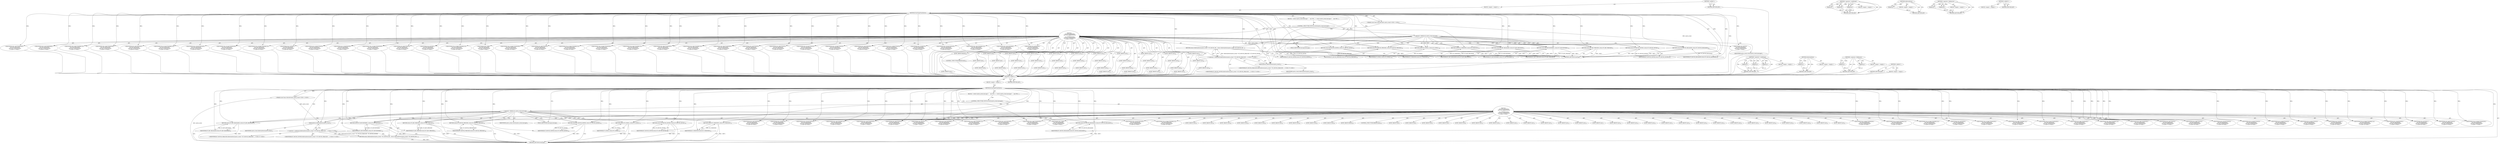 digraph "&lt;global&gt;" {
vulnerable_6 [label=<(METHOD,&lt;global&gt;)<SUB>1</SUB>>];
vulnerable_7 [label=<(BLOCK,&lt;empty&gt;,&lt;empty&gt;)<SUB>1</SUB>>];
vulnerable_8 [label=<(METHOD,EventTypeFromNative)<SUB>1</SUB>>];
vulnerable_9 [label="<(PARAM,const base::NativeEvent&amp; native_event)<SUB>1</SUB>>"];
vulnerable_10 [label=<(BLOCK,{
  switch (native_event.message) {
    case WM...,{
  switch (native_event.message) {
    case WM...)<SUB>1</SUB>>];
vulnerable_11 [label=<(CONTROL_STRUCTURE,SWITCH,switch(native_event.message))<SUB>2</SUB>>];
vulnerable_12 [label=<(&lt;operator&gt;.fieldAccess,native_event.message)<SUB>2</SUB>>];
vulnerable_13 [label=<(IDENTIFIER,native_event,switch(native_event.message))<SUB>2</SUB>>];
vulnerable_14 [label=<(FIELD_IDENTIFIER,message,message)<SUB>2</SUB>>];
vulnerable_15 [label="<(BLOCK,{
    case WM_KEYDOWN:
    case WM_SYSKEYDOWN:
...,{
    case WM_KEYDOWN:
    case WM_SYSKEYDOWN:
...)<SUB>2</SUB>>"];
vulnerable_16 [label=<(JUMP_TARGET,case)<SUB>3</SUB>>];
vulnerable_17 [label="<(IDENTIFIER,WM_KEYDOWN,{
    case WM_KEYDOWN:
    case WM_SYSKEYDOWN:
...)<SUB>3</SUB>>"];
vulnerable_18 [label=<(JUMP_TARGET,case)<SUB>4</SUB>>];
vulnerable_19 [label="<(IDENTIFIER,WM_SYSKEYDOWN,{
    case WM_KEYDOWN:
    case WM_SYSKEYDOWN:
...)<SUB>4</SUB>>"];
vulnerable_20 [label=<(JUMP_TARGET,case)<SUB>5</SUB>>];
vulnerable_21 [label="<(IDENTIFIER,WM_CHAR,{
    case WM_KEYDOWN:
    case WM_SYSKEYDOWN:
...)<SUB>5</SUB>>"];
vulnerable_22 [label=<(RETURN,return ET_KEY_PRESSED;,return ET_KEY_PRESSED;)<SUB>6</SUB>>];
vulnerable_23 [label=<(IDENTIFIER,ET_KEY_PRESSED,return ET_KEY_PRESSED;)<SUB>6</SUB>>];
vulnerable_24 [label=<(JUMP_TARGET,case)<SUB>7</SUB>>];
vulnerable_25 [label="<(IDENTIFIER,WM_KEYUP,{
    case WM_KEYDOWN:
    case WM_SYSKEYDOWN:
...)<SUB>7</SUB>>"];
vulnerable_26 [label=<(JUMP_TARGET,case)<SUB>8</SUB>>];
vulnerable_27 [label="<(IDENTIFIER,WM_SYSKEYUP,{
    case WM_KEYDOWN:
    case WM_SYSKEYDOWN:
...)<SUB>8</SUB>>"];
vulnerable_28 [label=<(RETURN,return ET_KEY_RELEASED;,return ET_KEY_RELEASED;)<SUB>9</SUB>>];
vulnerable_29 [label=<(IDENTIFIER,ET_KEY_RELEASED,return ET_KEY_RELEASED;)<SUB>9</SUB>>];
vulnerable_30 [label=<(JUMP_TARGET,case)<SUB>10</SUB>>];
vulnerable_31 [label="<(IDENTIFIER,WM_LBUTTONDBLCLK,{
    case WM_KEYDOWN:
    case WM_SYSKEYDOWN:
...)<SUB>10</SUB>>"];
vulnerable_32 [label=<(JUMP_TARGET,case)<SUB>11</SUB>>];
vulnerable_33 [label="<(IDENTIFIER,WM_LBUTTONDOWN,{
    case WM_KEYDOWN:
    case WM_SYSKEYDOWN:
...)<SUB>11</SUB>>"];
vulnerable_34 [label=<(JUMP_TARGET,case)<SUB>12</SUB>>];
vulnerable_35 [label="<(IDENTIFIER,WM_MBUTTONDBLCLK,{
    case WM_KEYDOWN:
    case WM_SYSKEYDOWN:
...)<SUB>12</SUB>>"];
vulnerable_36 [label=<(JUMP_TARGET,case)<SUB>13</SUB>>];
vulnerable_37 [label="<(IDENTIFIER,WM_MBUTTONDOWN,{
    case WM_KEYDOWN:
    case WM_SYSKEYDOWN:
...)<SUB>13</SUB>>"];
vulnerable_38 [label=<(JUMP_TARGET,case)<SUB>14</SUB>>];
vulnerable_39 [label="<(IDENTIFIER,WM_NCLBUTTONDBLCLK,{
    case WM_KEYDOWN:
    case WM_SYSKEYDOWN:
...)<SUB>14</SUB>>"];
vulnerable_40 [label=<(JUMP_TARGET,case)<SUB>15</SUB>>];
vulnerable_41 [label="<(IDENTIFIER,WM_NCLBUTTONDOWN,{
    case WM_KEYDOWN:
    case WM_SYSKEYDOWN:
...)<SUB>15</SUB>>"];
vulnerable_42 [label=<(JUMP_TARGET,case)<SUB>16</SUB>>];
vulnerable_43 [label="<(IDENTIFIER,WM_NCMBUTTONDBLCLK,{
    case WM_KEYDOWN:
    case WM_SYSKEYDOWN:
...)<SUB>16</SUB>>"];
vulnerable_44 [label=<(JUMP_TARGET,case)<SUB>17</SUB>>];
vulnerable_45 [label="<(IDENTIFIER,WM_NCMBUTTONDOWN,{
    case WM_KEYDOWN:
    case WM_SYSKEYDOWN:
...)<SUB>17</SUB>>"];
vulnerable_46 [label=<(JUMP_TARGET,case)<SUB>18</SUB>>];
vulnerable_47 [label="<(IDENTIFIER,WM_NCRBUTTONDBLCLK,{
    case WM_KEYDOWN:
    case WM_SYSKEYDOWN:
...)<SUB>18</SUB>>"];
vulnerable_48 [label=<(JUMP_TARGET,case)<SUB>19</SUB>>];
vulnerable_49 [label="<(IDENTIFIER,WM_NCRBUTTONDOWN,{
    case WM_KEYDOWN:
    case WM_SYSKEYDOWN:
...)<SUB>19</SUB>>"];
vulnerable_50 [label=<(JUMP_TARGET,case)<SUB>20</SUB>>];
vulnerable_51 [label="<(IDENTIFIER,WM_NCXBUTTONDBLCLK,{
    case WM_KEYDOWN:
    case WM_SYSKEYDOWN:
...)<SUB>20</SUB>>"];
vulnerable_52 [label=<(JUMP_TARGET,case)<SUB>21</SUB>>];
vulnerable_53 [label="<(IDENTIFIER,WM_NCXBUTTONDOWN,{
    case WM_KEYDOWN:
    case WM_SYSKEYDOWN:
...)<SUB>21</SUB>>"];
vulnerable_54 [label=<(JUMP_TARGET,case)<SUB>22</SUB>>];
vulnerable_55 [label="<(IDENTIFIER,WM_RBUTTONDBLCLK,{
    case WM_KEYDOWN:
    case WM_SYSKEYDOWN:
...)<SUB>22</SUB>>"];
vulnerable_56 [label=<(JUMP_TARGET,case)<SUB>23</SUB>>];
vulnerable_57 [label="<(IDENTIFIER,WM_RBUTTONDOWN,{
    case WM_KEYDOWN:
    case WM_SYSKEYDOWN:
...)<SUB>23</SUB>>"];
vulnerable_58 [label=<(JUMP_TARGET,case)<SUB>24</SUB>>];
vulnerable_59 [label="<(IDENTIFIER,WM_XBUTTONDBLCLK,{
    case WM_KEYDOWN:
    case WM_SYSKEYDOWN:
...)<SUB>24</SUB>>"];
vulnerable_60 [label=<(JUMP_TARGET,case)<SUB>25</SUB>>];
vulnerable_61 [label="<(IDENTIFIER,WM_XBUTTONDOWN,{
    case WM_KEYDOWN:
    case WM_SYSKEYDOWN:
...)<SUB>25</SUB>>"];
vulnerable_62 [label=<(RETURN,return ET_MOUSE_PRESSED;,return ET_MOUSE_PRESSED;)<SUB>26</SUB>>];
vulnerable_63 [label=<(IDENTIFIER,ET_MOUSE_PRESSED,return ET_MOUSE_PRESSED;)<SUB>26</SUB>>];
vulnerable_64 [label=<(JUMP_TARGET,case)<SUB>27</SUB>>];
vulnerable_65 [label="<(IDENTIFIER,WM_LBUTTONUP,{
    case WM_KEYDOWN:
    case WM_SYSKEYDOWN:
...)<SUB>27</SUB>>"];
vulnerable_66 [label=<(JUMP_TARGET,case)<SUB>28</SUB>>];
vulnerable_67 [label="<(IDENTIFIER,WM_MBUTTONUP,{
    case WM_KEYDOWN:
    case WM_SYSKEYDOWN:
...)<SUB>28</SUB>>"];
vulnerable_68 [label=<(JUMP_TARGET,case)<SUB>29</SUB>>];
vulnerable_69 [label="<(IDENTIFIER,WM_NCLBUTTONUP,{
    case WM_KEYDOWN:
    case WM_SYSKEYDOWN:
...)<SUB>29</SUB>>"];
vulnerable_70 [label=<(JUMP_TARGET,case)<SUB>30</SUB>>];
vulnerable_71 [label="<(IDENTIFIER,WM_NCMBUTTONUP,{
    case WM_KEYDOWN:
    case WM_SYSKEYDOWN:
...)<SUB>30</SUB>>"];
vulnerable_72 [label=<(JUMP_TARGET,case)<SUB>31</SUB>>];
vulnerable_73 [label="<(IDENTIFIER,WM_NCRBUTTONUP,{
    case WM_KEYDOWN:
    case WM_SYSKEYDOWN:
...)<SUB>31</SUB>>"];
vulnerable_74 [label=<(JUMP_TARGET,case)<SUB>32</SUB>>];
vulnerable_75 [label="<(IDENTIFIER,WM_NCXBUTTONUP,{
    case WM_KEYDOWN:
    case WM_SYSKEYDOWN:
...)<SUB>32</SUB>>"];
vulnerable_76 [label=<(JUMP_TARGET,case)<SUB>33</SUB>>];
vulnerable_77 [label="<(IDENTIFIER,WM_RBUTTONUP,{
    case WM_KEYDOWN:
    case WM_SYSKEYDOWN:
...)<SUB>33</SUB>>"];
vulnerable_78 [label=<(JUMP_TARGET,case)<SUB>34</SUB>>];
vulnerable_79 [label="<(IDENTIFIER,WM_XBUTTONUP,{
    case WM_KEYDOWN:
    case WM_SYSKEYDOWN:
...)<SUB>34</SUB>>"];
vulnerable_80 [label=<(RETURN,return ET_MOUSE_RELEASED;,return ET_MOUSE_RELEASED;)<SUB>35</SUB>>];
vulnerable_81 [label=<(IDENTIFIER,ET_MOUSE_RELEASED,return ET_MOUSE_RELEASED;)<SUB>35</SUB>>];
vulnerable_82 [label=<(JUMP_TARGET,case)<SUB>36</SUB>>];
vulnerable_83 [label="<(IDENTIFIER,WM_MOUSEMOVE,{
    case WM_KEYDOWN:
    case WM_SYSKEYDOWN:
...)<SUB>36</SUB>>"];
vulnerable_84 [label=<(RETURN,return IsButtonDown(native_event) ? ET_MOUSE_DR...,return IsButtonDown(native_event) ? ET_MOUSE_DR...)<SUB>37</SUB>>];
vulnerable_85 [label="<(&lt;operator&gt;.conditional,IsButtonDown(native_event) ? ET_MOUSE_DRAGGED :...)<SUB>37</SUB>>"];
vulnerable_86 [label=<(IsButtonDown,IsButtonDown(native_event))<SUB>37</SUB>>];
vulnerable_87 [label=<(IDENTIFIER,native_event,IsButtonDown(native_event))<SUB>37</SUB>>];
vulnerable_88 [label="<(IDENTIFIER,ET_MOUSE_DRAGGED,IsButtonDown(native_event) ? ET_MOUSE_DRAGGED :...)<SUB>37</SUB>>"];
vulnerable_89 [label="<(IDENTIFIER,ET_MOUSE_MOVED,IsButtonDown(native_event) ? ET_MOUSE_DRAGGED :...)<SUB>37</SUB>>"];
vulnerable_90 [label=<(JUMP_TARGET,case)<SUB>38</SUB>>];
vulnerable_91 [label="<(IDENTIFIER,WM_NCMOUSEMOVE,{
    case WM_KEYDOWN:
    case WM_SYSKEYDOWN:
...)<SUB>38</SUB>>"];
vulnerable_92 [label=<(RETURN,return ET_MOUSE_MOVED;,return ET_MOUSE_MOVED;)<SUB>39</SUB>>];
vulnerable_93 [label=<(IDENTIFIER,ET_MOUSE_MOVED,return ET_MOUSE_MOVED;)<SUB>39</SUB>>];
vulnerable_94 [label=<(JUMP_TARGET,case)<SUB>40</SUB>>];
vulnerable_95 [label="<(IDENTIFIER,WM_MOUSEWHEEL,{
    case WM_KEYDOWN:
    case WM_SYSKEYDOWN:
...)<SUB>40</SUB>>"];
vulnerable_96 [label=<(RETURN,return ET_MOUSEWHEEL;,return ET_MOUSEWHEEL;)<SUB>41</SUB>>];
vulnerable_97 [label=<(IDENTIFIER,ET_MOUSEWHEEL,return ET_MOUSEWHEEL;)<SUB>41</SUB>>];
vulnerable_98 [label=<(JUMP_TARGET,case)<SUB>42</SUB>>];
vulnerable_99 [label="<(IDENTIFIER,WM_MOUSELEAVE,{
    case WM_KEYDOWN:
    case WM_SYSKEYDOWN:
...)<SUB>42</SUB>>"];
vulnerable_100 [label=<(JUMP_TARGET,case)<SUB>43</SUB>>];
vulnerable_101 [label="<(IDENTIFIER,WM_NCMOUSELEAVE,{
    case WM_KEYDOWN:
    case WM_SYSKEYDOWN:
...)<SUB>43</SUB>>"];
vulnerable_102 [label=<(RETURN,return ET_MOUSE_EXITED;,return ET_MOUSE_EXITED;)<SUB>44</SUB>>];
vulnerable_103 [label=<(IDENTIFIER,ET_MOUSE_EXITED,return ET_MOUSE_EXITED;)<SUB>44</SUB>>];
vulnerable_104 [label=<(JUMP_TARGET,case)<SUB>45</SUB>>];
vulnerable_105 [label="<(IDENTIFIER,WM_VSCROLL,{
    case WM_KEYDOWN:
    case WM_SYSKEYDOWN:
...)<SUB>45</SUB>>"];
vulnerable_106 [label=<(JUMP_TARGET,case)<SUB>46</SUB>>];
vulnerable_107 [label="<(IDENTIFIER,WM_HSCROLL,{
    case WM_KEYDOWN:
    case WM_SYSKEYDOWN:
...)<SUB>46</SUB>>"];
vulnerable_108 [label=<(RETURN,return ET_SCROLL;,return ET_SCROLL;)<SUB>47</SUB>>];
vulnerable_109 [label=<(IDENTIFIER,ET_SCROLL,return ET_SCROLL;)<SUB>47</SUB>>];
vulnerable_110 [label=<(JUMP_TARGET,default)<SUB>48</SUB>>];
vulnerable_111 [label=<(CONTROL_STRUCTURE,BREAK,break;)<SUB>49</SUB>>];
vulnerable_112 [label=<(RETURN,return ET_UNKNOWN;,return ET_UNKNOWN;)<SUB>51</SUB>>];
vulnerable_113 [label=<(IDENTIFIER,ET_UNKNOWN,return ET_UNKNOWN;)<SUB>51</SUB>>];
vulnerable_114 [label=<(METHOD_RETURN,EventType)<SUB>1</SUB>>];
vulnerable_116 [label=<(METHOD_RETURN,ANY)<SUB>1</SUB>>];
vulnerable_138 [label=<(METHOD,&lt;operator&gt;.conditional)>];
vulnerable_139 [label=<(PARAM,p1)>];
vulnerable_140 [label=<(PARAM,p2)>];
vulnerable_141 [label=<(PARAM,p3)>];
vulnerable_142 [label=<(BLOCK,&lt;empty&gt;,&lt;empty&gt;)>];
vulnerable_143 [label=<(METHOD_RETURN,ANY)>];
vulnerable_144 [label=<(METHOD,IsButtonDown)>];
vulnerable_145 [label=<(PARAM,p1)>];
vulnerable_146 [label=<(BLOCK,&lt;empty&gt;,&lt;empty&gt;)>];
vulnerable_147 [label=<(METHOD_RETURN,ANY)>];
vulnerable_133 [label=<(METHOD,&lt;operator&gt;.fieldAccess)>];
vulnerable_134 [label=<(PARAM,p1)>];
vulnerable_135 [label=<(PARAM,p2)>];
vulnerable_136 [label=<(BLOCK,&lt;empty&gt;,&lt;empty&gt;)>];
vulnerable_137 [label=<(METHOD_RETURN,ANY)>];
vulnerable_127 [label=<(METHOD,&lt;global&gt;)<SUB>1</SUB>>];
vulnerable_128 [label=<(BLOCK,&lt;empty&gt;,&lt;empty&gt;)>];
vulnerable_129 [label=<(METHOD_RETURN,ANY)>];
fixed_6 [label=<(METHOD,&lt;global&gt;)<SUB>1</SUB>>];
fixed_7 [label=<(BLOCK,&lt;empty&gt;,&lt;empty&gt;)<SUB>1</SUB>>];
fixed_8 [label=<(METHOD,EventTypeFromNative)<SUB>1</SUB>>];
fixed_9 [label="<(PARAM,const base::NativeEvent&amp; native_event)<SUB>1</SUB>>"];
fixed_10 [label=<(BLOCK,{
  switch (native_event.message) {
    case WM...,{
  switch (native_event.message) {
    case WM...)<SUB>1</SUB>>];
fixed_11 [label=<(CONTROL_STRUCTURE,SWITCH,switch(native_event.message))<SUB>2</SUB>>];
fixed_12 [label=<(&lt;operator&gt;.fieldAccess,native_event.message)<SUB>2</SUB>>];
fixed_13 [label=<(IDENTIFIER,native_event,switch(native_event.message))<SUB>2</SUB>>];
fixed_14 [label=<(FIELD_IDENTIFIER,message,message)<SUB>2</SUB>>];
fixed_15 [label="<(BLOCK,{
    case WM_KEYDOWN:
    case WM_SYSKEYDOWN:
...,{
    case WM_KEYDOWN:
    case WM_SYSKEYDOWN:
...)<SUB>2</SUB>>"];
fixed_16 [label=<(JUMP_TARGET,case)<SUB>3</SUB>>];
fixed_17 [label="<(IDENTIFIER,WM_KEYDOWN,{
    case WM_KEYDOWN:
    case WM_SYSKEYDOWN:
...)<SUB>3</SUB>>"];
fixed_18 [label=<(JUMP_TARGET,case)<SUB>4</SUB>>];
fixed_19 [label="<(IDENTIFIER,WM_SYSKEYDOWN,{
    case WM_KEYDOWN:
    case WM_SYSKEYDOWN:
...)<SUB>4</SUB>>"];
fixed_20 [label=<(JUMP_TARGET,case)<SUB>5</SUB>>];
fixed_21 [label="<(IDENTIFIER,WM_CHAR,{
    case WM_KEYDOWN:
    case WM_SYSKEYDOWN:
...)<SUB>5</SUB>>"];
fixed_22 [label=<(RETURN,return ET_KEY_PRESSED;,return ET_KEY_PRESSED;)<SUB>6</SUB>>];
fixed_23 [label=<(IDENTIFIER,ET_KEY_PRESSED,return ET_KEY_PRESSED;)<SUB>6</SUB>>];
fixed_24 [label=<(JUMP_TARGET,case)<SUB>7</SUB>>];
fixed_25 [label="<(IDENTIFIER,WM_KEYUP,{
    case WM_KEYDOWN:
    case WM_SYSKEYDOWN:
...)<SUB>7</SUB>>"];
fixed_26 [label=<(JUMP_TARGET,case)<SUB>8</SUB>>];
fixed_27 [label="<(IDENTIFIER,WM_SYSKEYUP,{
    case WM_KEYDOWN:
    case WM_SYSKEYDOWN:
...)<SUB>8</SUB>>"];
fixed_28 [label=<(RETURN,return ET_KEY_RELEASED;,return ET_KEY_RELEASED;)<SUB>9</SUB>>];
fixed_29 [label=<(IDENTIFIER,ET_KEY_RELEASED,return ET_KEY_RELEASED;)<SUB>9</SUB>>];
fixed_30 [label=<(JUMP_TARGET,case)<SUB>10</SUB>>];
fixed_31 [label="<(IDENTIFIER,WM_LBUTTONDBLCLK,{
    case WM_KEYDOWN:
    case WM_SYSKEYDOWN:
...)<SUB>10</SUB>>"];
fixed_32 [label=<(JUMP_TARGET,case)<SUB>11</SUB>>];
fixed_33 [label="<(IDENTIFIER,WM_LBUTTONDOWN,{
    case WM_KEYDOWN:
    case WM_SYSKEYDOWN:
...)<SUB>11</SUB>>"];
fixed_34 [label=<(JUMP_TARGET,case)<SUB>12</SUB>>];
fixed_35 [label="<(IDENTIFIER,WM_MBUTTONDBLCLK,{
    case WM_KEYDOWN:
    case WM_SYSKEYDOWN:
...)<SUB>12</SUB>>"];
fixed_36 [label=<(JUMP_TARGET,case)<SUB>13</SUB>>];
fixed_37 [label="<(IDENTIFIER,WM_MBUTTONDOWN,{
    case WM_KEYDOWN:
    case WM_SYSKEYDOWN:
...)<SUB>13</SUB>>"];
fixed_38 [label=<(JUMP_TARGET,case)<SUB>14</SUB>>];
fixed_39 [label="<(IDENTIFIER,WM_NCLBUTTONDBLCLK,{
    case WM_KEYDOWN:
    case WM_SYSKEYDOWN:
...)<SUB>14</SUB>>"];
fixed_40 [label=<(JUMP_TARGET,case)<SUB>15</SUB>>];
fixed_41 [label="<(IDENTIFIER,WM_NCLBUTTONDOWN,{
    case WM_KEYDOWN:
    case WM_SYSKEYDOWN:
...)<SUB>15</SUB>>"];
fixed_42 [label=<(JUMP_TARGET,case)<SUB>16</SUB>>];
fixed_43 [label="<(IDENTIFIER,WM_NCMBUTTONDBLCLK,{
    case WM_KEYDOWN:
    case WM_SYSKEYDOWN:
...)<SUB>16</SUB>>"];
fixed_44 [label=<(JUMP_TARGET,case)<SUB>17</SUB>>];
fixed_45 [label="<(IDENTIFIER,WM_NCMBUTTONDOWN,{
    case WM_KEYDOWN:
    case WM_SYSKEYDOWN:
...)<SUB>17</SUB>>"];
fixed_46 [label=<(JUMP_TARGET,case)<SUB>18</SUB>>];
fixed_47 [label="<(IDENTIFIER,WM_NCRBUTTONDBLCLK,{
    case WM_KEYDOWN:
    case WM_SYSKEYDOWN:
...)<SUB>18</SUB>>"];
fixed_48 [label=<(JUMP_TARGET,case)<SUB>19</SUB>>];
fixed_49 [label="<(IDENTIFIER,WM_NCRBUTTONDOWN,{
    case WM_KEYDOWN:
    case WM_SYSKEYDOWN:
...)<SUB>19</SUB>>"];
fixed_50 [label=<(JUMP_TARGET,case)<SUB>20</SUB>>];
fixed_51 [label="<(IDENTIFIER,WM_NCXBUTTONDBLCLK,{
    case WM_KEYDOWN:
    case WM_SYSKEYDOWN:
...)<SUB>20</SUB>>"];
fixed_52 [label=<(JUMP_TARGET,case)<SUB>21</SUB>>];
fixed_53 [label="<(IDENTIFIER,WM_NCXBUTTONDOWN,{
    case WM_KEYDOWN:
    case WM_SYSKEYDOWN:
...)<SUB>21</SUB>>"];
fixed_54 [label=<(JUMP_TARGET,case)<SUB>22</SUB>>];
fixed_55 [label="<(IDENTIFIER,WM_RBUTTONDBLCLK,{
    case WM_KEYDOWN:
    case WM_SYSKEYDOWN:
...)<SUB>22</SUB>>"];
fixed_56 [label=<(JUMP_TARGET,case)<SUB>23</SUB>>];
fixed_57 [label="<(IDENTIFIER,WM_RBUTTONDOWN,{
    case WM_KEYDOWN:
    case WM_SYSKEYDOWN:
...)<SUB>23</SUB>>"];
fixed_58 [label=<(JUMP_TARGET,case)<SUB>24</SUB>>];
fixed_59 [label="<(IDENTIFIER,WM_XBUTTONDBLCLK,{
    case WM_KEYDOWN:
    case WM_SYSKEYDOWN:
...)<SUB>24</SUB>>"];
fixed_60 [label=<(JUMP_TARGET,case)<SUB>25</SUB>>];
fixed_61 [label="<(IDENTIFIER,WM_XBUTTONDOWN,{
    case WM_KEYDOWN:
    case WM_SYSKEYDOWN:
...)<SUB>25</SUB>>"];
fixed_62 [label=<(RETURN,return ET_MOUSE_PRESSED;,return ET_MOUSE_PRESSED;)<SUB>26</SUB>>];
fixed_63 [label=<(IDENTIFIER,ET_MOUSE_PRESSED,return ET_MOUSE_PRESSED;)<SUB>26</SUB>>];
fixed_64 [label=<(JUMP_TARGET,case)<SUB>27</SUB>>];
fixed_65 [label="<(IDENTIFIER,WM_LBUTTONUP,{
    case WM_KEYDOWN:
    case WM_SYSKEYDOWN:
...)<SUB>27</SUB>>"];
fixed_66 [label=<(JUMP_TARGET,case)<SUB>28</SUB>>];
fixed_67 [label="<(IDENTIFIER,WM_MBUTTONUP,{
    case WM_KEYDOWN:
    case WM_SYSKEYDOWN:
...)<SUB>28</SUB>>"];
fixed_68 [label=<(JUMP_TARGET,case)<SUB>29</SUB>>];
fixed_69 [label="<(IDENTIFIER,WM_NCLBUTTONUP,{
    case WM_KEYDOWN:
    case WM_SYSKEYDOWN:
...)<SUB>29</SUB>>"];
fixed_70 [label=<(JUMP_TARGET,case)<SUB>30</SUB>>];
fixed_71 [label="<(IDENTIFIER,WM_NCMBUTTONUP,{
    case WM_KEYDOWN:
    case WM_SYSKEYDOWN:
...)<SUB>30</SUB>>"];
fixed_72 [label=<(JUMP_TARGET,case)<SUB>31</SUB>>];
fixed_73 [label="<(IDENTIFIER,WM_NCRBUTTONUP,{
    case WM_KEYDOWN:
    case WM_SYSKEYDOWN:
...)<SUB>31</SUB>>"];
fixed_74 [label=<(JUMP_TARGET,case)<SUB>32</SUB>>];
fixed_75 [label="<(IDENTIFIER,WM_NCXBUTTONUP,{
    case WM_KEYDOWN:
    case WM_SYSKEYDOWN:
...)<SUB>32</SUB>>"];
fixed_76 [label=<(JUMP_TARGET,case)<SUB>33</SUB>>];
fixed_77 [label="<(IDENTIFIER,WM_RBUTTONUP,{
    case WM_KEYDOWN:
    case WM_SYSKEYDOWN:
...)<SUB>33</SUB>>"];
fixed_78 [label=<(JUMP_TARGET,case)<SUB>34</SUB>>];
fixed_79 [label="<(IDENTIFIER,WM_XBUTTONUP,{
    case WM_KEYDOWN:
    case WM_SYSKEYDOWN:
...)<SUB>34</SUB>>"];
fixed_80 [label=<(RETURN,return ET_MOUSE_RELEASED;,return ET_MOUSE_RELEASED;)<SUB>35</SUB>>];
fixed_81 [label=<(IDENTIFIER,ET_MOUSE_RELEASED,return ET_MOUSE_RELEASED;)<SUB>35</SUB>>];
fixed_82 [label=<(JUMP_TARGET,case)<SUB>36</SUB>>];
fixed_83 [label="<(IDENTIFIER,WM_MOUSEMOVE,{
    case WM_KEYDOWN:
    case WM_SYSKEYDOWN:
...)<SUB>36</SUB>>"];
fixed_84 [label=<(RETURN,return IsButtonDown(native_event) ? ET_MOUSE_DR...,return IsButtonDown(native_event) ? ET_MOUSE_DR...)<SUB>37</SUB>>];
fixed_85 [label="<(&lt;operator&gt;.conditional,IsButtonDown(native_event) ? ET_MOUSE_DRAGGED :...)<SUB>37</SUB>>"];
fixed_86 [label=<(IsButtonDown,IsButtonDown(native_event))<SUB>37</SUB>>];
fixed_87 [label=<(IDENTIFIER,native_event,IsButtonDown(native_event))<SUB>37</SUB>>];
fixed_88 [label="<(IDENTIFIER,ET_MOUSE_DRAGGED,IsButtonDown(native_event) ? ET_MOUSE_DRAGGED :...)<SUB>37</SUB>>"];
fixed_89 [label="<(IDENTIFIER,ET_MOUSE_MOVED,IsButtonDown(native_event) ? ET_MOUSE_DRAGGED :...)<SUB>37</SUB>>"];
fixed_90 [label=<(JUMP_TARGET,case)<SUB>38</SUB>>];
fixed_91 [label="<(IDENTIFIER,WM_NCMOUSEMOVE,{
    case WM_KEYDOWN:
    case WM_SYSKEYDOWN:
...)<SUB>38</SUB>>"];
fixed_92 [label=<(RETURN,return ET_MOUSE_MOVED;,return ET_MOUSE_MOVED;)<SUB>39</SUB>>];
fixed_93 [label=<(IDENTIFIER,ET_MOUSE_MOVED,return ET_MOUSE_MOVED;)<SUB>39</SUB>>];
fixed_94 [label=<(JUMP_TARGET,case)<SUB>40</SUB>>];
fixed_95 [label="<(IDENTIFIER,WM_MOUSEWHEEL,{
    case WM_KEYDOWN:
    case WM_SYSKEYDOWN:
...)<SUB>40</SUB>>"];
fixed_96 [label=<(JUMP_TARGET,case)<SUB>41</SUB>>];
fixed_97 [label="<(IDENTIFIER,WM_MOUSEHWHEEL,{
    case WM_KEYDOWN:
    case WM_SYSKEYDOWN:
...)<SUB>41</SUB>>"];
fixed_98 [label=<(RETURN,return ET_MOUSEWHEEL;,return ET_MOUSEWHEEL;)<SUB>42</SUB>>];
fixed_99 [label=<(IDENTIFIER,ET_MOUSEWHEEL,return ET_MOUSEWHEEL;)<SUB>42</SUB>>];
fixed_100 [label=<(JUMP_TARGET,case)<SUB>43</SUB>>];
fixed_101 [label="<(IDENTIFIER,WM_MOUSELEAVE,{
    case WM_KEYDOWN:
    case WM_SYSKEYDOWN:
...)<SUB>43</SUB>>"];
fixed_102 [label=<(JUMP_TARGET,case)<SUB>44</SUB>>];
fixed_103 [label="<(IDENTIFIER,WM_NCMOUSELEAVE,{
    case WM_KEYDOWN:
    case WM_SYSKEYDOWN:
...)<SUB>44</SUB>>"];
fixed_104 [label=<(RETURN,return ET_MOUSE_EXITED;,return ET_MOUSE_EXITED;)<SUB>45</SUB>>];
fixed_105 [label=<(IDENTIFIER,ET_MOUSE_EXITED,return ET_MOUSE_EXITED;)<SUB>45</SUB>>];
fixed_106 [label=<(JUMP_TARGET,case)<SUB>46</SUB>>];
fixed_107 [label="<(IDENTIFIER,WM_VSCROLL,{
    case WM_KEYDOWN:
    case WM_SYSKEYDOWN:
...)<SUB>46</SUB>>"];
fixed_108 [label=<(JUMP_TARGET,case)<SUB>47</SUB>>];
fixed_109 [label="<(IDENTIFIER,WM_HSCROLL,{
    case WM_KEYDOWN:
    case WM_SYSKEYDOWN:
...)<SUB>47</SUB>>"];
fixed_110 [label=<(RETURN,return ET_SCROLL;,return ET_SCROLL;)<SUB>48</SUB>>];
fixed_111 [label=<(IDENTIFIER,ET_SCROLL,return ET_SCROLL;)<SUB>48</SUB>>];
fixed_112 [label=<(JUMP_TARGET,default)<SUB>49</SUB>>];
fixed_113 [label=<(CONTROL_STRUCTURE,BREAK,break;)<SUB>50</SUB>>];
fixed_114 [label=<(RETURN,return ET_UNKNOWN;,return ET_UNKNOWN;)<SUB>52</SUB>>];
fixed_115 [label=<(IDENTIFIER,ET_UNKNOWN,return ET_UNKNOWN;)<SUB>52</SUB>>];
fixed_116 [label=<(METHOD_RETURN,EventType)<SUB>1</SUB>>];
fixed_118 [label=<(METHOD_RETURN,ANY)<SUB>1</SUB>>];
fixed_140 [label=<(METHOD,&lt;operator&gt;.conditional)>];
fixed_141 [label=<(PARAM,p1)>];
fixed_142 [label=<(PARAM,p2)>];
fixed_143 [label=<(PARAM,p3)>];
fixed_144 [label=<(BLOCK,&lt;empty&gt;,&lt;empty&gt;)>];
fixed_145 [label=<(METHOD_RETURN,ANY)>];
fixed_146 [label=<(METHOD,IsButtonDown)>];
fixed_147 [label=<(PARAM,p1)>];
fixed_148 [label=<(BLOCK,&lt;empty&gt;,&lt;empty&gt;)>];
fixed_149 [label=<(METHOD_RETURN,ANY)>];
fixed_135 [label=<(METHOD,&lt;operator&gt;.fieldAccess)>];
fixed_136 [label=<(PARAM,p1)>];
fixed_137 [label=<(PARAM,p2)>];
fixed_138 [label=<(BLOCK,&lt;empty&gt;,&lt;empty&gt;)>];
fixed_139 [label=<(METHOD_RETURN,ANY)>];
fixed_129 [label=<(METHOD,&lt;global&gt;)<SUB>1</SUB>>];
fixed_130 [label=<(BLOCK,&lt;empty&gt;,&lt;empty&gt;)>];
fixed_131 [label=<(METHOD_RETURN,ANY)>];
vulnerable_6 -> vulnerable_7  [key=0, label="AST: "];
vulnerable_6 -> vulnerable_116  [key=0, label="AST: "];
vulnerable_6 -> vulnerable_116  [key=1, label="CFG: "];
vulnerable_7 -> vulnerable_8  [key=0, label="AST: "];
vulnerable_8 -> vulnerable_9  [key=0, label="AST: "];
vulnerable_8 -> vulnerable_9  [key=1, label="DDG: "];
vulnerable_8 -> vulnerable_10  [key=0, label="AST: "];
vulnerable_8 -> vulnerable_114  [key=0, label="AST: "];
vulnerable_8 -> vulnerable_14  [key=0, label="CFG: "];
vulnerable_8 -> vulnerable_112  [key=0, label="DDG: "];
vulnerable_8 -> vulnerable_113  [key=0, label="DDG: "];
vulnerable_8 -> vulnerable_17  [key=0, label="DDG: "];
vulnerable_8 -> vulnerable_19  [key=0, label="DDG: "];
vulnerable_8 -> vulnerable_21  [key=0, label="DDG: "];
vulnerable_8 -> vulnerable_22  [key=0, label="DDG: "];
vulnerable_8 -> vulnerable_25  [key=0, label="DDG: "];
vulnerable_8 -> vulnerable_27  [key=0, label="DDG: "];
vulnerable_8 -> vulnerable_28  [key=0, label="DDG: "];
vulnerable_8 -> vulnerable_31  [key=0, label="DDG: "];
vulnerable_8 -> vulnerable_33  [key=0, label="DDG: "];
vulnerable_8 -> vulnerable_35  [key=0, label="DDG: "];
vulnerable_8 -> vulnerable_37  [key=0, label="DDG: "];
vulnerable_8 -> vulnerable_39  [key=0, label="DDG: "];
vulnerable_8 -> vulnerable_41  [key=0, label="DDG: "];
vulnerable_8 -> vulnerable_43  [key=0, label="DDG: "];
vulnerable_8 -> vulnerable_45  [key=0, label="DDG: "];
vulnerable_8 -> vulnerable_47  [key=0, label="DDG: "];
vulnerable_8 -> vulnerable_49  [key=0, label="DDG: "];
vulnerable_8 -> vulnerable_51  [key=0, label="DDG: "];
vulnerable_8 -> vulnerable_53  [key=0, label="DDG: "];
vulnerable_8 -> vulnerable_55  [key=0, label="DDG: "];
vulnerable_8 -> vulnerable_57  [key=0, label="DDG: "];
vulnerable_8 -> vulnerable_59  [key=0, label="DDG: "];
vulnerable_8 -> vulnerable_61  [key=0, label="DDG: "];
vulnerable_8 -> vulnerable_62  [key=0, label="DDG: "];
vulnerable_8 -> vulnerable_65  [key=0, label="DDG: "];
vulnerable_8 -> vulnerable_67  [key=0, label="DDG: "];
vulnerable_8 -> vulnerable_69  [key=0, label="DDG: "];
vulnerable_8 -> vulnerable_71  [key=0, label="DDG: "];
vulnerable_8 -> vulnerable_73  [key=0, label="DDG: "];
vulnerable_8 -> vulnerable_75  [key=0, label="DDG: "];
vulnerable_8 -> vulnerable_77  [key=0, label="DDG: "];
vulnerable_8 -> vulnerable_79  [key=0, label="DDG: "];
vulnerable_8 -> vulnerable_80  [key=0, label="DDG: "];
vulnerable_8 -> vulnerable_83  [key=0, label="DDG: "];
vulnerable_8 -> vulnerable_91  [key=0, label="DDG: "];
vulnerable_8 -> vulnerable_92  [key=0, label="DDG: "];
vulnerable_8 -> vulnerable_95  [key=0, label="DDG: "];
vulnerable_8 -> vulnerable_96  [key=0, label="DDG: "];
vulnerable_8 -> vulnerable_99  [key=0, label="DDG: "];
vulnerable_8 -> vulnerable_101  [key=0, label="DDG: "];
vulnerable_8 -> vulnerable_102  [key=0, label="DDG: "];
vulnerable_8 -> vulnerable_105  [key=0, label="DDG: "];
vulnerable_8 -> vulnerable_107  [key=0, label="DDG: "];
vulnerable_8 -> vulnerable_108  [key=0, label="DDG: "];
vulnerable_8 -> vulnerable_23  [key=0, label="DDG: "];
vulnerable_8 -> vulnerable_29  [key=0, label="DDG: "];
vulnerable_8 -> vulnerable_63  [key=0, label="DDG: "];
vulnerable_8 -> vulnerable_81  [key=0, label="DDG: "];
vulnerable_8 -> vulnerable_85  [key=0, label="DDG: "];
vulnerable_8 -> vulnerable_93  [key=0, label="DDG: "];
vulnerable_8 -> vulnerable_97  [key=0, label="DDG: "];
vulnerable_8 -> vulnerable_103  [key=0, label="DDG: "];
vulnerable_8 -> vulnerable_109  [key=0, label="DDG: "];
vulnerable_8 -> vulnerable_86  [key=0, label="DDG: "];
vulnerable_9 -> vulnerable_114  [key=0, label="DDG: native_event"];
vulnerable_9 -> vulnerable_86  [key=0, label="DDG: native_event"];
vulnerable_10 -> vulnerable_11  [key=0, label="AST: "];
vulnerable_10 -> vulnerable_112  [key=0, label="AST: "];
vulnerable_11 -> vulnerable_12  [key=0, label="AST: "];
vulnerable_11 -> vulnerable_15  [key=0, label="AST: "];
vulnerable_12 -> vulnerable_13  [key=0, label="AST: "];
vulnerable_12 -> vulnerable_14  [key=0, label="AST: "];
vulnerable_12 -> vulnerable_22  [key=0, label="CFG: "];
vulnerable_12 -> vulnerable_22  [key=1, label="CDG: "];
vulnerable_12 -> vulnerable_28  [key=0, label="CFG: "];
vulnerable_12 -> vulnerable_28  [key=1, label="CDG: "];
vulnerable_12 -> vulnerable_62  [key=0, label="CFG: "];
vulnerable_12 -> vulnerable_62  [key=1, label="CDG: "];
vulnerable_12 -> vulnerable_80  [key=0, label="CFG: "];
vulnerable_12 -> vulnerable_80  [key=1, label="CDG: "];
vulnerable_12 -> vulnerable_86  [key=0, label="CFG: "];
vulnerable_12 -> vulnerable_86  [key=1, label="CDG: "];
vulnerable_12 -> vulnerable_92  [key=0, label="CFG: "];
vulnerable_12 -> vulnerable_92  [key=1, label="CDG: "];
vulnerable_12 -> vulnerable_96  [key=0, label="CFG: "];
vulnerable_12 -> vulnerable_96  [key=1, label="CDG: "];
vulnerable_12 -> vulnerable_102  [key=0, label="CFG: "];
vulnerable_12 -> vulnerable_102  [key=1, label="CDG: "];
vulnerable_12 -> vulnerable_108  [key=0, label="CFG: "];
vulnerable_12 -> vulnerable_108  [key=1, label="CDG: "];
vulnerable_12 -> vulnerable_112  [key=0, label="CFG: "];
vulnerable_12 -> vulnerable_112  [key=1, label="CDG: "];
vulnerable_12 -> vulnerable_84  [key=0, label="CDG: "];
vulnerable_12 -> vulnerable_85  [key=0, label="CDG: "];
vulnerable_14 -> vulnerable_12  [key=0, label="CFG: "];
vulnerable_15 -> vulnerable_16  [key=0, label="AST: "];
vulnerable_15 -> vulnerable_17  [key=0, label="AST: "];
vulnerable_15 -> vulnerable_18  [key=0, label="AST: "];
vulnerable_15 -> vulnerable_19  [key=0, label="AST: "];
vulnerable_15 -> vulnerable_20  [key=0, label="AST: "];
vulnerable_15 -> vulnerable_21  [key=0, label="AST: "];
vulnerable_15 -> vulnerable_22  [key=0, label="AST: "];
vulnerable_15 -> vulnerable_24  [key=0, label="AST: "];
vulnerable_15 -> vulnerable_25  [key=0, label="AST: "];
vulnerable_15 -> vulnerable_26  [key=0, label="AST: "];
vulnerable_15 -> vulnerable_27  [key=0, label="AST: "];
vulnerable_15 -> vulnerable_28  [key=0, label="AST: "];
vulnerable_15 -> vulnerable_30  [key=0, label="AST: "];
vulnerable_15 -> vulnerable_31  [key=0, label="AST: "];
vulnerable_15 -> vulnerable_32  [key=0, label="AST: "];
vulnerable_15 -> vulnerable_33  [key=0, label="AST: "];
vulnerable_15 -> vulnerable_34  [key=0, label="AST: "];
vulnerable_15 -> vulnerable_35  [key=0, label="AST: "];
vulnerable_15 -> vulnerable_36  [key=0, label="AST: "];
vulnerable_15 -> vulnerable_37  [key=0, label="AST: "];
vulnerable_15 -> vulnerable_38  [key=0, label="AST: "];
vulnerable_15 -> vulnerable_39  [key=0, label="AST: "];
vulnerable_15 -> vulnerable_40  [key=0, label="AST: "];
vulnerable_15 -> vulnerable_41  [key=0, label="AST: "];
vulnerable_15 -> vulnerable_42  [key=0, label="AST: "];
vulnerable_15 -> vulnerable_43  [key=0, label="AST: "];
vulnerable_15 -> vulnerable_44  [key=0, label="AST: "];
vulnerable_15 -> vulnerable_45  [key=0, label="AST: "];
vulnerable_15 -> vulnerable_46  [key=0, label="AST: "];
vulnerable_15 -> vulnerable_47  [key=0, label="AST: "];
vulnerable_15 -> vulnerable_48  [key=0, label="AST: "];
vulnerable_15 -> vulnerable_49  [key=0, label="AST: "];
vulnerable_15 -> vulnerable_50  [key=0, label="AST: "];
vulnerable_15 -> vulnerable_51  [key=0, label="AST: "];
vulnerable_15 -> vulnerable_52  [key=0, label="AST: "];
vulnerable_15 -> vulnerable_53  [key=0, label="AST: "];
vulnerable_15 -> vulnerable_54  [key=0, label="AST: "];
vulnerable_15 -> vulnerable_55  [key=0, label="AST: "];
vulnerable_15 -> vulnerable_56  [key=0, label="AST: "];
vulnerable_15 -> vulnerable_57  [key=0, label="AST: "];
vulnerable_15 -> vulnerable_58  [key=0, label="AST: "];
vulnerable_15 -> vulnerable_59  [key=0, label="AST: "];
vulnerable_15 -> vulnerable_60  [key=0, label="AST: "];
vulnerable_15 -> vulnerable_61  [key=0, label="AST: "];
vulnerable_15 -> vulnerable_62  [key=0, label="AST: "];
vulnerable_15 -> vulnerable_64  [key=0, label="AST: "];
vulnerable_15 -> vulnerable_65  [key=0, label="AST: "];
vulnerable_15 -> vulnerable_66  [key=0, label="AST: "];
vulnerable_15 -> vulnerable_67  [key=0, label="AST: "];
vulnerable_15 -> vulnerable_68  [key=0, label="AST: "];
vulnerable_15 -> vulnerable_69  [key=0, label="AST: "];
vulnerable_15 -> vulnerable_70  [key=0, label="AST: "];
vulnerable_15 -> vulnerable_71  [key=0, label="AST: "];
vulnerable_15 -> vulnerable_72  [key=0, label="AST: "];
vulnerable_15 -> vulnerable_73  [key=0, label="AST: "];
vulnerable_15 -> vulnerable_74  [key=0, label="AST: "];
vulnerable_15 -> vulnerable_75  [key=0, label="AST: "];
vulnerable_15 -> vulnerable_76  [key=0, label="AST: "];
vulnerable_15 -> vulnerable_77  [key=0, label="AST: "];
vulnerable_15 -> vulnerable_78  [key=0, label="AST: "];
vulnerable_15 -> vulnerable_79  [key=0, label="AST: "];
vulnerable_15 -> vulnerable_80  [key=0, label="AST: "];
vulnerable_15 -> vulnerable_82  [key=0, label="AST: "];
vulnerable_15 -> vulnerable_83  [key=0, label="AST: "];
vulnerable_15 -> vulnerable_84  [key=0, label="AST: "];
vulnerable_15 -> vulnerable_90  [key=0, label="AST: "];
vulnerable_15 -> vulnerable_91  [key=0, label="AST: "];
vulnerable_15 -> vulnerable_92  [key=0, label="AST: "];
vulnerable_15 -> vulnerable_94  [key=0, label="AST: "];
vulnerable_15 -> vulnerable_95  [key=0, label="AST: "];
vulnerable_15 -> vulnerable_96  [key=0, label="AST: "];
vulnerable_15 -> vulnerable_98  [key=0, label="AST: "];
vulnerable_15 -> vulnerable_99  [key=0, label="AST: "];
vulnerable_15 -> vulnerable_100  [key=0, label="AST: "];
vulnerable_15 -> vulnerable_101  [key=0, label="AST: "];
vulnerable_15 -> vulnerable_102  [key=0, label="AST: "];
vulnerable_15 -> vulnerable_104  [key=0, label="AST: "];
vulnerable_15 -> vulnerable_105  [key=0, label="AST: "];
vulnerable_15 -> vulnerable_106  [key=0, label="AST: "];
vulnerable_15 -> vulnerable_107  [key=0, label="AST: "];
vulnerable_15 -> vulnerable_108  [key=0, label="AST: "];
vulnerable_15 -> vulnerable_110  [key=0, label="AST: "];
vulnerable_15 -> vulnerable_111  [key=0, label="AST: "];
vulnerable_22 -> vulnerable_23  [key=0, label="AST: "];
vulnerable_22 -> vulnerable_114  [key=0, label="CFG: "];
vulnerable_22 -> vulnerable_114  [key=1, label="DDG: &lt;RET&gt;"];
vulnerable_23 -> vulnerable_22  [key=0, label="DDG: ET_KEY_PRESSED"];
vulnerable_28 -> vulnerable_29  [key=0, label="AST: "];
vulnerable_28 -> vulnerable_114  [key=0, label="CFG: "];
vulnerable_28 -> vulnerable_114  [key=1, label="DDG: &lt;RET&gt;"];
vulnerable_29 -> vulnerable_28  [key=0, label="DDG: ET_KEY_RELEASED"];
vulnerable_62 -> vulnerable_63  [key=0, label="AST: "];
vulnerable_62 -> vulnerable_114  [key=0, label="CFG: "];
vulnerable_62 -> vulnerable_114  [key=1, label="DDG: &lt;RET&gt;"];
vulnerable_63 -> vulnerable_62  [key=0, label="DDG: ET_MOUSE_PRESSED"];
vulnerable_80 -> vulnerable_81  [key=0, label="AST: "];
vulnerable_80 -> vulnerable_114  [key=0, label="CFG: "];
vulnerable_80 -> vulnerable_114  [key=1, label="DDG: &lt;RET&gt;"];
vulnerable_81 -> vulnerable_80  [key=0, label="DDG: ET_MOUSE_RELEASED"];
vulnerable_84 -> vulnerable_85  [key=0, label="AST: "];
vulnerable_84 -> vulnerable_114  [key=0, label="CFG: "];
vulnerable_84 -> vulnerable_114  [key=1, label="DDG: &lt;RET&gt;"];
vulnerable_85 -> vulnerable_86  [key=0, label="AST: "];
vulnerable_85 -> vulnerable_88  [key=0, label="AST: "];
vulnerable_85 -> vulnerable_89  [key=0, label="AST: "];
vulnerable_85 -> vulnerable_84  [key=0, label="CFG: "];
vulnerable_85 -> vulnerable_84  [key=1, label="DDG: IsButtonDown(native_event) ? ET_MOUSE_DRAGGED : ET_MOUSE_MOVED"];
vulnerable_86 -> vulnerable_87  [key=0, label="AST: "];
vulnerable_86 -> vulnerable_85  [key=0, label="CFG: "];
vulnerable_92 -> vulnerable_93  [key=0, label="AST: "];
vulnerable_92 -> vulnerable_114  [key=0, label="CFG: "];
vulnerable_92 -> vulnerable_114  [key=1, label="DDG: &lt;RET&gt;"];
vulnerable_93 -> vulnerable_92  [key=0, label="DDG: ET_MOUSE_MOVED"];
vulnerable_96 -> vulnerable_97  [key=0, label="AST: "];
vulnerable_96 -> vulnerable_114  [key=0, label="CFG: "];
vulnerable_96 -> vulnerable_114  [key=1, label="DDG: &lt;RET&gt;"];
vulnerable_97 -> vulnerable_96  [key=0, label="DDG: ET_MOUSEWHEEL"];
vulnerable_102 -> vulnerable_103  [key=0, label="AST: "];
vulnerable_102 -> vulnerable_114  [key=0, label="CFG: "];
vulnerable_102 -> vulnerable_114  [key=1, label="DDG: &lt;RET&gt;"];
vulnerable_103 -> vulnerable_102  [key=0, label="DDG: ET_MOUSE_EXITED"];
vulnerable_108 -> vulnerable_109  [key=0, label="AST: "];
vulnerable_108 -> vulnerable_114  [key=0, label="CFG: "];
vulnerable_108 -> vulnerable_114  [key=1, label="DDG: &lt;RET&gt;"];
vulnerable_109 -> vulnerable_108  [key=0, label="DDG: ET_SCROLL"];
vulnerable_112 -> vulnerable_113  [key=0, label="AST: "];
vulnerable_112 -> vulnerable_114  [key=0, label="CFG: "];
vulnerable_112 -> vulnerable_114  [key=1, label="DDG: &lt;RET&gt;"];
vulnerable_113 -> vulnerable_112  [key=0, label="DDG: ET_UNKNOWN"];
vulnerable_138 -> vulnerable_139  [key=0, label="AST: "];
vulnerable_138 -> vulnerable_139  [key=1, label="DDG: "];
vulnerable_138 -> vulnerable_142  [key=0, label="AST: "];
vulnerable_138 -> vulnerable_140  [key=0, label="AST: "];
vulnerable_138 -> vulnerable_140  [key=1, label="DDG: "];
vulnerable_138 -> vulnerable_143  [key=0, label="AST: "];
vulnerable_138 -> vulnerable_143  [key=1, label="CFG: "];
vulnerable_138 -> vulnerable_141  [key=0, label="AST: "];
vulnerable_138 -> vulnerable_141  [key=1, label="DDG: "];
vulnerable_139 -> vulnerable_143  [key=0, label="DDG: p1"];
vulnerable_140 -> vulnerable_143  [key=0, label="DDG: p2"];
vulnerable_141 -> vulnerable_143  [key=0, label="DDG: p3"];
vulnerable_144 -> vulnerable_145  [key=0, label="AST: "];
vulnerable_144 -> vulnerable_145  [key=1, label="DDG: "];
vulnerable_144 -> vulnerable_146  [key=0, label="AST: "];
vulnerable_144 -> vulnerable_147  [key=0, label="AST: "];
vulnerable_144 -> vulnerable_147  [key=1, label="CFG: "];
vulnerable_145 -> vulnerable_147  [key=0, label="DDG: p1"];
vulnerable_133 -> vulnerable_134  [key=0, label="AST: "];
vulnerable_133 -> vulnerable_134  [key=1, label="DDG: "];
vulnerable_133 -> vulnerable_136  [key=0, label="AST: "];
vulnerable_133 -> vulnerable_135  [key=0, label="AST: "];
vulnerable_133 -> vulnerable_135  [key=1, label="DDG: "];
vulnerable_133 -> vulnerable_137  [key=0, label="AST: "];
vulnerable_133 -> vulnerable_137  [key=1, label="CFG: "];
vulnerable_134 -> vulnerable_137  [key=0, label="DDG: p1"];
vulnerable_135 -> vulnerable_137  [key=0, label="DDG: p2"];
vulnerable_127 -> vulnerable_128  [key=0, label="AST: "];
vulnerable_127 -> vulnerable_129  [key=0, label="AST: "];
vulnerable_127 -> vulnerable_129  [key=1, label="CFG: "];
fixed_6 -> fixed_7  [key=0, label="AST: "];
fixed_6 -> fixed_118  [key=0, label="AST: "];
fixed_6 -> fixed_118  [key=1, label="CFG: "];
fixed_7 -> fixed_8  [key=0, label="AST: "];
fixed_8 -> fixed_9  [key=0, label="AST: "];
fixed_8 -> fixed_9  [key=1, label="DDG: "];
fixed_8 -> fixed_10  [key=0, label="AST: "];
fixed_8 -> fixed_116  [key=0, label="AST: "];
fixed_8 -> fixed_14  [key=0, label="CFG: "];
fixed_8 -> fixed_114  [key=0, label="DDG: "];
fixed_8 -> fixed_115  [key=0, label="DDG: "];
fixed_8 -> fixed_17  [key=0, label="DDG: "];
fixed_8 -> fixed_19  [key=0, label="DDG: "];
fixed_8 -> fixed_21  [key=0, label="DDG: "];
fixed_8 -> fixed_22  [key=0, label="DDG: "];
fixed_8 -> fixed_25  [key=0, label="DDG: "];
fixed_8 -> fixed_27  [key=0, label="DDG: "];
fixed_8 -> fixed_28  [key=0, label="DDG: "];
fixed_8 -> fixed_31  [key=0, label="DDG: "];
fixed_8 -> fixed_33  [key=0, label="DDG: "];
fixed_8 -> fixed_35  [key=0, label="DDG: "];
fixed_8 -> fixed_37  [key=0, label="DDG: "];
fixed_8 -> fixed_39  [key=0, label="DDG: "];
fixed_8 -> fixed_41  [key=0, label="DDG: "];
fixed_8 -> fixed_43  [key=0, label="DDG: "];
fixed_8 -> fixed_45  [key=0, label="DDG: "];
fixed_8 -> fixed_47  [key=0, label="DDG: "];
fixed_8 -> fixed_49  [key=0, label="DDG: "];
fixed_8 -> fixed_51  [key=0, label="DDG: "];
fixed_8 -> fixed_53  [key=0, label="DDG: "];
fixed_8 -> fixed_55  [key=0, label="DDG: "];
fixed_8 -> fixed_57  [key=0, label="DDG: "];
fixed_8 -> fixed_59  [key=0, label="DDG: "];
fixed_8 -> fixed_61  [key=0, label="DDG: "];
fixed_8 -> fixed_62  [key=0, label="DDG: "];
fixed_8 -> fixed_65  [key=0, label="DDG: "];
fixed_8 -> fixed_67  [key=0, label="DDG: "];
fixed_8 -> fixed_69  [key=0, label="DDG: "];
fixed_8 -> fixed_71  [key=0, label="DDG: "];
fixed_8 -> fixed_73  [key=0, label="DDG: "];
fixed_8 -> fixed_75  [key=0, label="DDG: "];
fixed_8 -> fixed_77  [key=0, label="DDG: "];
fixed_8 -> fixed_79  [key=0, label="DDG: "];
fixed_8 -> fixed_80  [key=0, label="DDG: "];
fixed_8 -> fixed_83  [key=0, label="DDG: "];
fixed_8 -> fixed_91  [key=0, label="DDG: "];
fixed_8 -> fixed_92  [key=0, label="DDG: "];
fixed_8 -> fixed_95  [key=0, label="DDG: "];
fixed_8 -> fixed_97  [key=0, label="DDG: "];
fixed_8 -> fixed_98  [key=0, label="DDG: "];
fixed_8 -> fixed_101  [key=0, label="DDG: "];
fixed_8 -> fixed_103  [key=0, label="DDG: "];
fixed_8 -> fixed_104  [key=0, label="DDG: "];
fixed_8 -> fixed_107  [key=0, label="DDG: "];
fixed_8 -> fixed_109  [key=0, label="DDG: "];
fixed_8 -> fixed_110  [key=0, label="DDG: "];
fixed_8 -> fixed_23  [key=0, label="DDG: "];
fixed_8 -> fixed_29  [key=0, label="DDG: "];
fixed_8 -> fixed_63  [key=0, label="DDG: "];
fixed_8 -> fixed_81  [key=0, label="DDG: "];
fixed_8 -> fixed_85  [key=0, label="DDG: "];
fixed_8 -> fixed_93  [key=0, label="DDG: "];
fixed_8 -> fixed_99  [key=0, label="DDG: "];
fixed_8 -> fixed_105  [key=0, label="DDG: "];
fixed_8 -> fixed_111  [key=0, label="DDG: "];
fixed_8 -> fixed_86  [key=0, label="DDG: "];
fixed_9 -> fixed_116  [key=0, label="DDG: native_event"];
fixed_9 -> fixed_86  [key=0, label="DDG: native_event"];
fixed_10 -> fixed_11  [key=0, label="AST: "];
fixed_10 -> fixed_114  [key=0, label="AST: "];
fixed_11 -> fixed_12  [key=0, label="AST: "];
fixed_11 -> fixed_15  [key=0, label="AST: "];
fixed_12 -> fixed_13  [key=0, label="AST: "];
fixed_12 -> fixed_14  [key=0, label="AST: "];
fixed_12 -> fixed_22  [key=0, label="CFG: "];
fixed_12 -> fixed_22  [key=1, label="CDG: "];
fixed_12 -> fixed_28  [key=0, label="CFG: "];
fixed_12 -> fixed_28  [key=1, label="CDG: "];
fixed_12 -> fixed_62  [key=0, label="CFG: "];
fixed_12 -> fixed_62  [key=1, label="CDG: "];
fixed_12 -> fixed_80  [key=0, label="CFG: "];
fixed_12 -> fixed_80  [key=1, label="CDG: "];
fixed_12 -> fixed_86  [key=0, label="CFG: "];
fixed_12 -> fixed_86  [key=1, label="CDG: "];
fixed_12 -> fixed_92  [key=0, label="CFG: "];
fixed_12 -> fixed_92  [key=1, label="CDG: "];
fixed_12 -> fixed_98  [key=0, label="CFG: "];
fixed_12 -> fixed_98  [key=1, label="CDG: "];
fixed_12 -> fixed_104  [key=0, label="CFG: "];
fixed_12 -> fixed_104  [key=1, label="CDG: "];
fixed_12 -> fixed_110  [key=0, label="CFG: "];
fixed_12 -> fixed_110  [key=1, label="CDG: "];
fixed_12 -> fixed_114  [key=0, label="CFG: "];
fixed_12 -> fixed_114  [key=1, label="CDG: "];
fixed_12 -> fixed_84  [key=0, label="CDG: "];
fixed_12 -> fixed_85  [key=0, label="CDG: "];
fixed_13 -> vulnerable_6  [key=0];
fixed_14 -> fixed_12  [key=0, label="CFG: "];
fixed_15 -> fixed_16  [key=0, label="AST: "];
fixed_15 -> fixed_17  [key=0, label="AST: "];
fixed_15 -> fixed_18  [key=0, label="AST: "];
fixed_15 -> fixed_19  [key=0, label="AST: "];
fixed_15 -> fixed_20  [key=0, label="AST: "];
fixed_15 -> fixed_21  [key=0, label="AST: "];
fixed_15 -> fixed_22  [key=0, label="AST: "];
fixed_15 -> fixed_24  [key=0, label="AST: "];
fixed_15 -> fixed_25  [key=0, label="AST: "];
fixed_15 -> fixed_26  [key=0, label="AST: "];
fixed_15 -> fixed_27  [key=0, label="AST: "];
fixed_15 -> fixed_28  [key=0, label="AST: "];
fixed_15 -> fixed_30  [key=0, label="AST: "];
fixed_15 -> fixed_31  [key=0, label="AST: "];
fixed_15 -> fixed_32  [key=0, label="AST: "];
fixed_15 -> fixed_33  [key=0, label="AST: "];
fixed_15 -> fixed_34  [key=0, label="AST: "];
fixed_15 -> fixed_35  [key=0, label="AST: "];
fixed_15 -> fixed_36  [key=0, label="AST: "];
fixed_15 -> fixed_37  [key=0, label="AST: "];
fixed_15 -> fixed_38  [key=0, label="AST: "];
fixed_15 -> fixed_39  [key=0, label="AST: "];
fixed_15 -> fixed_40  [key=0, label="AST: "];
fixed_15 -> fixed_41  [key=0, label="AST: "];
fixed_15 -> fixed_42  [key=0, label="AST: "];
fixed_15 -> fixed_43  [key=0, label="AST: "];
fixed_15 -> fixed_44  [key=0, label="AST: "];
fixed_15 -> fixed_45  [key=0, label="AST: "];
fixed_15 -> fixed_46  [key=0, label="AST: "];
fixed_15 -> fixed_47  [key=0, label="AST: "];
fixed_15 -> fixed_48  [key=0, label="AST: "];
fixed_15 -> fixed_49  [key=0, label="AST: "];
fixed_15 -> fixed_50  [key=0, label="AST: "];
fixed_15 -> fixed_51  [key=0, label="AST: "];
fixed_15 -> fixed_52  [key=0, label="AST: "];
fixed_15 -> fixed_53  [key=0, label="AST: "];
fixed_15 -> fixed_54  [key=0, label="AST: "];
fixed_15 -> fixed_55  [key=0, label="AST: "];
fixed_15 -> fixed_56  [key=0, label="AST: "];
fixed_15 -> fixed_57  [key=0, label="AST: "];
fixed_15 -> fixed_58  [key=0, label="AST: "];
fixed_15 -> fixed_59  [key=0, label="AST: "];
fixed_15 -> fixed_60  [key=0, label="AST: "];
fixed_15 -> fixed_61  [key=0, label="AST: "];
fixed_15 -> fixed_62  [key=0, label="AST: "];
fixed_15 -> fixed_64  [key=0, label="AST: "];
fixed_15 -> fixed_65  [key=0, label="AST: "];
fixed_15 -> fixed_66  [key=0, label="AST: "];
fixed_15 -> fixed_67  [key=0, label="AST: "];
fixed_15 -> fixed_68  [key=0, label="AST: "];
fixed_15 -> fixed_69  [key=0, label="AST: "];
fixed_15 -> fixed_70  [key=0, label="AST: "];
fixed_15 -> fixed_71  [key=0, label="AST: "];
fixed_15 -> fixed_72  [key=0, label="AST: "];
fixed_15 -> fixed_73  [key=0, label="AST: "];
fixed_15 -> fixed_74  [key=0, label="AST: "];
fixed_15 -> fixed_75  [key=0, label="AST: "];
fixed_15 -> fixed_76  [key=0, label="AST: "];
fixed_15 -> fixed_77  [key=0, label="AST: "];
fixed_15 -> fixed_78  [key=0, label="AST: "];
fixed_15 -> fixed_79  [key=0, label="AST: "];
fixed_15 -> fixed_80  [key=0, label="AST: "];
fixed_15 -> fixed_82  [key=0, label="AST: "];
fixed_15 -> fixed_83  [key=0, label="AST: "];
fixed_15 -> fixed_84  [key=0, label="AST: "];
fixed_15 -> fixed_90  [key=0, label="AST: "];
fixed_15 -> fixed_91  [key=0, label="AST: "];
fixed_15 -> fixed_92  [key=0, label="AST: "];
fixed_15 -> fixed_94  [key=0, label="AST: "];
fixed_15 -> fixed_95  [key=0, label="AST: "];
fixed_15 -> fixed_96  [key=0, label="AST: "];
fixed_15 -> fixed_97  [key=0, label="AST: "];
fixed_15 -> fixed_98  [key=0, label="AST: "];
fixed_15 -> fixed_100  [key=0, label="AST: "];
fixed_15 -> fixed_101  [key=0, label="AST: "];
fixed_15 -> fixed_102  [key=0, label="AST: "];
fixed_15 -> fixed_103  [key=0, label="AST: "];
fixed_15 -> fixed_104  [key=0, label="AST: "];
fixed_15 -> fixed_106  [key=0, label="AST: "];
fixed_15 -> fixed_107  [key=0, label="AST: "];
fixed_15 -> fixed_108  [key=0, label="AST: "];
fixed_15 -> fixed_109  [key=0, label="AST: "];
fixed_15 -> fixed_110  [key=0, label="AST: "];
fixed_15 -> fixed_112  [key=0, label="AST: "];
fixed_15 -> fixed_113  [key=0, label="AST: "];
fixed_16 -> vulnerable_6  [key=0];
fixed_17 -> vulnerable_6  [key=0];
fixed_18 -> vulnerable_6  [key=0];
fixed_19 -> vulnerable_6  [key=0];
fixed_20 -> vulnerable_6  [key=0];
fixed_21 -> vulnerable_6  [key=0];
fixed_22 -> fixed_23  [key=0, label="AST: "];
fixed_22 -> fixed_116  [key=0, label="CFG: "];
fixed_22 -> fixed_116  [key=1, label="DDG: &lt;RET&gt;"];
fixed_23 -> fixed_22  [key=0, label="DDG: ET_KEY_PRESSED"];
fixed_24 -> vulnerable_6  [key=0];
fixed_25 -> vulnerable_6  [key=0];
fixed_26 -> vulnerable_6  [key=0];
fixed_27 -> vulnerable_6  [key=0];
fixed_28 -> fixed_29  [key=0, label="AST: "];
fixed_28 -> fixed_116  [key=0, label="CFG: "];
fixed_28 -> fixed_116  [key=1, label="DDG: &lt;RET&gt;"];
fixed_29 -> fixed_28  [key=0, label="DDG: ET_KEY_RELEASED"];
fixed_30 -> vulnerable_6  [key=0];
fixed_31 -> vulnerable_6  [key=0];
fixed_32 -> vulnerable_6  [key=0];
fixed_33 -> vulnerable_6  [key=0];
fixed_34 -> vulnerable_6  [key=0];
fixed_35 -> vulnerable_6  [key=0];
fixed_36 -> vulnerable_6  [key=0];
fixed_37 -> vulnerable_6  [key=0];
fixed_38 -> vulnerable_6  [key=0];
fixed_39 -> vulnerable_6  [key=0];
fixed_40 -> vulnerable_6  [key=0];
fixed_41 -> vulnerable_6  [key=0];
fixed_42 -> vulnerable_6  [key=0];
fixed_43 -> vulnerable_6  [key=0];
fixed_44 -> vulnerable_6  [key=0];
fixed_45 -> vulnerable_6  [key=0];
fixed_46 -> vulnerable_6  [key=0];
fixed_47 -> vulnerable_6  [key=0];
fixed_48 -> vulnerable_6  [key=0];
fixed_49 -> vulnerable_6  [key=0];
fixed_50 -> vulnerable_6  [key=0];
fixed_51 -> vulnerable_6  [key=0];
fixed_52 -> vulnerable_6  [key=0];
fixed_53 -> vulnerable_6  [key=0];
fixed_54 -> vulnerable_6  [key=0];
fixed_55 -> vulnerable_6  [key=0];
fixed_56 -> vulnerable_6  [key=0];
fixed_57 -> vulnerable_6  [key=0];
fixed_58 -> vulnerable_6  [key=0];
fixed_59 -> vulnerable_6  [key=0];
fixed_60 -> vulnerable_6  [key=0];
fixed_61 -> vulnerable_6  [key=0];
fixed_62 -> fixed_63  [key=0, label="AST: "];
fixed_62 -> fixed_116  [key=0, label="CFG: "];
fixed_62 -> fixed_116  [key=1, label="DDG: &lt;RET&gt;"];
fixed_63 -> fixed_62  [key=0, label="DDG: ET_MOUSE_PRESSED"];
fixed_64 -> vulnerable_6  [key=0];
fixed_65 -> vulnerable_6  [key=0];
fixed_66 -> vulnerable_6  [key=0];
fixed_67 -> vulnerable_6  [key=0];
fixed_68 -> vulnerable_6  [key=0];
fixed_69 -> vulnerable_6  [key=0];
fixed_70 -> vulnerable_6  [key=0];
fixed_71 -> vulnerable_6  [key=0];
fixed_72 -> vulnerable_6  [key=0];
fixed_73 -> vulnerable_6  [key=0];
fixed_74 -> vulnerable_6  [key=0];
fixed_75 -> vulnerable_6  [key=0];
fixed_76 -> vulnerable_6  [key=0];
fixed_77 -> vulnerable_6  [key=0];
fixed_78 -> vulnerable_6  [key=0];
fixed_79 -> vulnerable_6  [key=0];
fixed_80 -> fixed_81  [key=0, label="AST: "];
fixed_80 -> fixed_116  [key=0, label="CFG: "];
fixed_80 -> fixed_116  [key=1, label="DDG: &lt;RET&gt;"];
fixed_81 -> fixed_80  [key=0, label="DDG: ET_MOUSE_RELEASED"];
fixed_82 -> vulnerable_6  [key=0];
fixed_83 -> vulnerable_6  [key=0];
fixed_84 -> fixed_85  [key=0, label="AST: "];
fixed_84 -> fixed_116  [key=0, label="CFG: "];
fixed_84 -> fixed_116  [key=1, label="DDG: &lt;RET&gt;"];
fixed_85 -> fixed_86  [key=0, label="AST: "];
fixed_85 -> fixed_88  [key=0, label="AST: "];
fixed_85 -> fixed_89  [key=0, label="AST: "];
fixed_85 -> fixed_84  [key=0, label="CFG: "];
fixed_85 -> fixed_84  [key=1, label="DDG: IsButtonDown(native_event) ? ET_MOUSE_DRAGGED : ET_MOUSE_MOVED"];
fixed_86 -> fixed_87  [key=0, label="AST: "];
fixed_86 -> fixed_85  [key=0, label="CFG: "];
fixed_87 -> vulnerable_6  [key=0];
fixed_88 -> vulnerable_6  [key=0];
fixed_89 -> vulnerable_6  [key=0];
fixed_90 -> vulnerable_6  [key=0];
fixed_91 -> vulnerable_6  [key=0];
fixed_92 -> fixed_93  [key=0, label="AST: "];
fixed_92 -> fixed_116  [key=0, label="CFG: "];
fixed_92 -> fixed_116  [key=1, label="DDG: &lt;RET&gt;"];
fixed_93 -> fixed_92  [key=0, label="DDG: ET_MOUSE_MOVED"];
fixed_94 -> vulnerable_6  [key=0];
fixed_95 -> vulnerable_6  [key=0];
fixed_96 -> vulnerable_6  [key=0];
fixed_97 -> vulnerable_6  [key=0];
fixed_98 -> fixed_99  [key=0, label="AST: "];
fixed_98 -> fixed_116  [key=0, label="CFG: "];
fixed_98 -> fixed_116  [key=1, label="DDG: &lt;RET&gt;"];
fixed_99 -> fixed_98  [key=0, label="DDG: ET_MOUSEWHEEL"];
fixed_100 -> vulnerable_6  [key=0];
fixed_101 -> vulnerable_6  [key=0];
fixed_102 -> vulnerable_6  [key=0];
fixed_103 -> vulnerable_6  [key=0];
fixed_104 -> fixed_105  [key=0, label="AST: "];
fixed_104 -> fixed_116  [key=0, label="CFG: "];
fixed_104 -> fixed_116  [key=1, label="DDG: &lt;RET&gt;"];
fixed_105 -> fixed_104  [key=0, label="DDG: ET_MOUSE_EXITED"];
fixed_106 -> vulnerable_6  [key=0];
fixed_107 -> vulnerable_6  [key=0];
fixed_108 -> vulnerable_6  [key=0];
fixed_109 -> vulnerable_6  [key=0];
fixed_110 -> fixed_111  [key=0, label="AST: "];
fixed_110 -> fixed_116  [key=0, label="CFG: "];
fixed_110 -> fixed_116  [key=1, label="DDG: &lt;RET&gt;"];
fixed_111 -> fixed_110  [key=0, label="DDG: ET_SCROLL"];
fixed_112 -> vulnerable_6  [key=0];
fixed_113 -> vulnerable_6  [key=0];
fixed_114 -> fixed_115  [key=0, label="AST: "];
fixed_114 -> fixed_116  [key=0, label="CFG: "];
fixed_114 -> fixed_116  [key=1, label="DDG: &lt;RET&gt;"];
fixed_115 -> fixed_114  [key=0, label="DDG: ET_UNKNOWN"];
fixed_116 -> vulnerable_6  [key=0];
fixed_118 -> vulnerable_6  [key=0];
fixed_140 -> fixed_141  [key=0, label="AST: "];
fixed_140 -> fixed_141  [key=1, label="DDG: "];
fixed_140 -> fixed_144  [key=0, label="AST: "];
fixed_140 -> fixed_142  [key=0, label="AST: "];
fixed_140 -> fixed_142  [key=1, label="DDG: "];
fixed_140 -> fixed_145  [key=0, label="AST: "];
fixed_140 -> fixed_145  [key=1, label="CFG: "];
fixed_140 -> fixed_143  [key=0, label="AST: "];
fixed_140 -> fixed_143  [key=1, label="DDG: "];
fixed_141 -> fixed_145  [key=0, label="DDG: p1"];
fixed_142 -> fixed_145  [key=0, label="DDG: p2"];
fixed_143 -> fixed_145  [key=0, label="DDG: p3"];
fixed_144 -> vulnerable_6  [key=0];
fixed_145 -> vulnerable_6  [key=0];
fixed_146 -> fixed_147  [key=0, label="AST: "];
fixed_146 -> fixed_147  [key=1, label="DDG: "];
fixed_146 -> fixed_148  [key=0, label="AST: "];
fixed_146 -> fixed_149  [key=0, label="AST: "];
fixed_146 -> fixed_149  [key=1, label="CFG: "];
fixed_147 -> fixed_149  [key=0, label="DDG: p1"];
fixed_148 -> vulnerable_6  [key=0];
fixed_149 -> vulnerable_6  [key=0];
fixed_135 -> fixed_136  [key=0, label="AST: "];
fixed_135 -> fixed_136  [key=1, label="DDG: "];
fixed_135 -> fixed_138  [key=0, label="AST: "];
fixed_135 -> fixed_137  [key=0, label="AST: "];
fixed_135 -> fixed_137  [key=1, label="DDG: "];
fixed_135 -> fixed_139  [key=0, label="AST: "];
fixed_135 -> fixed_139  [key=1, label="CFG: "];
fixed_136 -> fixed_139  [key=0, label="DDG: p1"];
fixed_137 -> fixed_139  [key=0, label="DDG: p2"];
fixed_138 -> vulnerable_6  [key=0];
fixed_139 -> vulnerable_6  [key=0];
fixed_129 -> fixed_130  [key=0, label="AST: "];
fixed_129 -> fixed_131  [key=0, label="AST: "];
fixed_129 -> fixed_131  [key=1, label="CFG: "];
fixed_130 -> vulnerable_6  [key=0];
fixed_131 -> vulnerable_6  [key=0];
}
